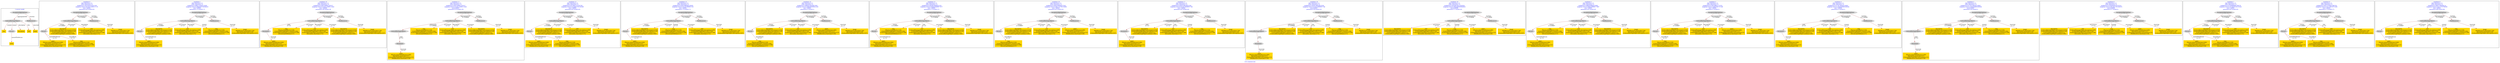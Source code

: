 digraph n0 {
fontcolor="blue"
remincross="true"
label="s16-s-hammer.xml"
subgraph cluster_0 {
label="1-correct model"
n2[style="filled",color="white",fillcolor="lightgray",label="CulturalHeritageObject1"];
n3[shape="plaintext",style="filled",fillcolor="gold",label="year"];
n4[style="filled",color="white",fillcolor="lightgray",label="Person1"];
n5[shape="plaintext",style="filled",fillcolor="gold",label="description"];
n6[shape="plaintext",style="filled",fillcolor="gold",label="title"];
n7[shape="plaintext",style="filled",fillcolor="gold",label="artist"];
n8[style="filled",color="white",fillcolor="lightgray",label="EuropeanaAggregation1"];
n9[style="filled",color="white",fillcolor="lightgray",label="WebResource1"];
n10[shape="plaintext",style="filled",fillcolor="gold",label="image"];
}
subgraph cluster_1 {
label="candidate 0\nlink coherence:1.0\nnode coherence:1.0\nconfidence:0.5021020797651538\nmapping score:0.5673673599217179\ncost:7.99995\n-precision:0.62-recall:0.62"
n12[style="filled",color="white",fillcolor="lightgray",label="CulturalHeritageObject1"];
n13[style="filled",color="white",fillcolor="lightgray",label="Person1"];
n14[style="filled",color="white",fillcolor="lightgray",label="EuropeanaAggregation1"];
n15[style="filled",color="white",fillcolor="lightgray",label="WebResource1"];
n16[shape="plaintext",style="filled",fillcolor="gold",label="artist\n[Person,nameOfThePerson,0.364]\n[Document,classLink,0.257]\n[CulturalHeritageObject,provenance,0.25]\n[WebResource,classLink,0.129]"];
n17[shape="plaintext",style="filled",fillcolor="gold",label="description\n[CulturalHeritageObject,provenance,0.676]\n[CulturalHeritageObject,description,0.159]\n[CulturalHeritageObject,extent,0.1]\n[CulturalHeritageObject,medium,0.065]"];
n18[shape="plaintext",style="filled",fillcolor="gold",label="image\n[WebResource,classLink,0.744]\n[Document,classLink,0.218]\n[CulturalHeritageObject,description,0.037]"];
n19[shape="plaintext",style="filled",fillcolor="gold",label="title\n[CulturalHeritageObject,description,0.409]\n[CulturalHeritageObject,title,0.234]\n[CulturalHeritageObject,provenance,0.186]\n[Document,classLink,0.171]"];
n20[shape="plaintext",style="filled",fillcolor="gold",label="year\n[Person,dateOfBirth,0.318]\n[CulturalHeritageObject,created,0.304]\n[CulturalHeritageObject,provenance,0.208]\n[Person,dateOfDeath,0.17]"];
}
subgraph cluster_2 {
label="candidate 1\nlink coherence:1.0\nnode coherence:1.0\nconfidence:0.4992170263513859\nmapping score:0.5664056754504619\ncost:7.99995\n-precision:0.75-recall:0.75"
n22[style="filled",color="white",fillcolor="lightgray",label="CulturalHeritageObject1"];
n23[style="filled",color="white",fillcolor="lightgray",label="Person1"];
n24[style="filled",color="white",fillcolor="lightgray",label="EuropeanaAggregation1"];
n25[style="filled",color="white",fillcolor="lightgray",label="WebResource1"];
n26[shape="plaintext",style="filled",fillcolor="gold",label="artist\n[Person,nameOfThePerson,0.364]\n[Document,classLink,0.257]\n[CulturalHeritageObject,provenance,0.25]\n[WebResource,classLink,0.129]"];
n27[shape="plaintext",style="filled",fillcolor="gold",label="description\n[CulturalHeritageObject,provenance,0.676]\n[CulturalHeritageObject,description,0.159]\n[CulturalHeritageObject,extent,0.1]\n[CulturalHeritageObject,medium,0.065]"];
n28[shape="plaintext",style="filled",fillcolor="gold",label="image\n[WebResource,classLink,0.744]\n[Document,classLink,0.218]\n[CulturalHeritageObject,description,0.037]"];
n29[shape="plaintext",style="filled",fillcolor="gold",label="title\n[CulturalHeritageObject,description,0.409]\n[CulturalHeritageObject,title,0.234]\n[CulturalHeritageObject,provenance,0.186]\n[Document,classLink,0.171]"];
n30[shape="plaintext",style="filled",fillcolor="gold",label="year\n[Person,dateOfBirth,0.318]\n[CulturalHeritageObject,created,0.304]\n[CulturalHeritageObject,provenance,0.208]\n[Person,dateOfDeath,0.17]"];
}
subgraph cluster_3 {
label="candidate 10\nlink coherence:1.0\nnode coherence:1.0\nconfidence:0.4587338097335527\nmapping score:0.5529112699111842\ncost:7.99998\n-precision:0.38-recall:0.38"
n32[style="filled",color="white",fillcolor="lightgray",label="CulturalHeritageObject1"];
n33[style="filled",color="white",fillcolor="lightgray",label="Document1"];
n34[style="filled",color="white",fillcolor="lightgray",label="EuropeanaAggregation1"];
n35[style="filled",color="white",fillcolor="lightgray",label="WebResource1"];
n36[shape="plaintext",style="filled",fillcolor="gold",label="year\n[Person,dateOfBirth,0.318]\n[CulturalHeritageObject,created,0.304]\n[CulturalHeritageObject,provenance,0.208]\n[Person,dateOfDeath,0.17]"];
n37[shape="plaintext",style="filled",fillcolor="gold",label="image\n[WebResource,classLink,0.744]\n[Document,classLink,0.218]\n[CulturalHeritageObject,description,0.037]"];
n38[shape="plaintext",style="filled",fillcolor="gold",label="title\n[CulturalHeritageObject,description,0.409]\n[CulturalHeritageObject,title,0.234]\n[CulturalHeritageObject,provenance,0.186]\n[Document,classLink,0.171]"];
n39[shape="plaintext",style="filled",fillcolor="gold",label="artist\n[Person,nameOfThePerson,0.364]\n[Document,classLink,0.257]\n[CulturalHeritageObject,provenance,0.25]\n[WebResource,classLink,0.129]"];
n40[shape="plaintext",style="filled",fillcolor="gold",label="description\n[CulturalHeritageObject,provenance,0.676]\n[CulturalHeritageObject,description,0.159]\n[CulturalHeritageObject,extent,0.1]\n[CulturalHeritageObject,medium,0.065]"];
}
subgraph cluster_4 {
label="candidate 11\nlink coherence:1.0\nnode coherence:1.0\nconfidence:0.4587338097335527\nmapping score:0.5529112699111842\ncost:8.99997\n-precision:0.33-recall:0.38"
n42[style="filled",color="white",fillcolor="lightgray",label="CulturalHeritageObject1"];
n43[style="filled",color="white",fillcolor="lightgray",label="CulturalHeritageObject2"];
n44[style="filled",color="white",fillcolor="lightgray",label="Document2"];
n45[style="filled",color="white",fillcolor="lightgray",label="EuropeanaAggregation1"];
n46[style="filled",color="white",fillcolor="lightgray",label="WebResource1"];
n47[shape="plaintext",style="filled",fillcolor="gold",label="year\n[Person,dateOfBirth,0.318]\n[CulturalHeritageObject,created,0.304]\n[CulturalHeritageObject,provenance,0.208]\n[Person,dateOfDeath,0.17]"];
n48[shape="plaintext",style="filled",fillcolor="gold",label="image\n[WebResource,classLink,0.744]\n[Document,classLink,0.218]\n[CulturalHeritageObject,description,0.037]"];
n49[shape="plaintext",style="filled",fillcolor="gold",label="title\n[CulturalHeritageObject,description,0.409]\n[CulturalHeritageObject,title,0.234]\n[CulturalHeritageObject,provenance,0.186]\n[Document,classLink,0.171]"];
n50[shape="plaintext",style="filled",fillcolor="gold",label="artist\n[Person,nameOfThePerson,0.364]\n[Document,classLink,0.257]\n[CulturalHeritageObject,provenance,0.25]\n[WebResource,classLink,0.129]"];
n51[shape="plaintext",style="filled",fillcolor="gold",label="description\n[CulturalHeritageObject,provenance,0.676]\n[CulturalHeritageObject,description,0.159]\n[CulturalHeritageObject,extent,0.1]\n[CulturalHeritageObject,medium,0.065]"];
}
subgraph cluster_5 {
label="candidate 12\nlink coherence:1.0\nnode coherence:1.0\nconfidence:0.4574087373550709\nmapping score:0.5524695791183569\ncost:7.99995\n-precision:0.62-recall:0.62"
n53[style="filled",color="white",fillcolor="lightgray",label="CulturalHeritageObject1"];
n54[style="filled",color="white",fillcolor="lightgray",label="Person1"];
n55[style="filled",color="white",fillcolor="lightgray",label="EuropeanaAggregation1"];
n56[style="filled",color="white",fillcolor="lightgray",label="WebResource1"];
n57[shape="plaintext",style="filled",fillcolor="gold",label="artist\n[Person,nameOfThePerson,0.364]\n[Document,classLink,0.257]\n[CulturalHeritageObject,provenance,0.25]\n[WebResource,classLink,0.129]"];
n58[shape="plaintext",style="filled",fillcolor="gold",label="description\n[CulturalHeritageObject,provenance,0.676]\n[CulturalHeritageObject,description,0.159]\n[CulturalHeritageObject,extent,0.1]\n[CulturalHeritageObject,medium,0.065]"];
n59[shape="plaintext",style="filled",fillcolor="gold",label="image\n[WebResource,classLink,0.744]\n[Document,classLink,0.218]\n[CulturalHeritageObject,description,0.037]"];
n60[shape="plaintext",style="filled",fillcolor="gold",label="year\n[Person,dateOfBirth,0.318]\n[CulturalHeritageObject,created,0.304]\n[CulturalHeritageObject,provenance,0.208]\n[Person,dateOfDeath,0.17]"];
n61[shape="plaintext",style="filled",fillcolor="gold",label="title\n[CulturalHeritageObject,description,0.409]\n[CulturalHeritageObject,title,0.234]\n[CulturalHeritageObject,provenance,0.186]\n[Document,classLink,0.171]"];
}
subgraph cluster_6 {
label="candidate 13\nlink coherence:1.0\nnode coherence:1.0\nconfidence:0.45452368394130305\nmapping score:0.551507894647101\ncost:7.99995\n-precision:0.75-recall:0.75"
n63[style="filled",color="white",fillcolor="lightgray",label="CulturalHeritageObject1"];
n64[style="filled",color="white",fillcolor="lightgray",label="Person1"];
n65[style="filled",color="white",fillcolor="lightgray",label="EuropeanaAggregation1"];
n66[style="filled",color="white",fillcolor="lightgray",label="WebResource1"];
n67[shape="plaintext",style="filled",fillcolor="gold",label="artist\n[Person,nameOfThePerson,0.364]\n[Document,classLink,0.257]\n[CulturalHeritageObject,provenance,0.25]\n[WebResource,classLink,0.129]"];
n68[shape="plaintext",style="filled",fillcolor="gold",label="description\n[CulturalHeritageObject,provenance,0.676]\n[CulturalHeritageObject,description,0.159]\n[CulturalHeritageObject,extent,0.1]\n[CulturalHeritageObject,medium,0.065]"];
n69[shape="plaintext",style="filled",fillcolor="gold",label="image\n[WebResource,classLink,0.744]\n[Document,classLink,0.218]\n[CulturalHeritageObject,description,0.037]"];
n70[shape="plaintext",style="filled",fillcolor="gold",label="year\n[Person,dateOfBirth,0.318]\n[CulturalHeritageObject,created,0.304]\n[CulturalHeritageObject,provenance,0.208]\n[Person,dateOfDeath,0.17]"];
n71[shape="plaintext",style="filled",fillcolor="gold",label="title\n[CulturalHeritageObject,description,0.409]\n[CulturalHeritageObject,title,0.234]\n[CulturalHeritageObject,provenance,0.186]\n[Document,classLink,0.171]"];
}
subgraph cluster_7 {
label="candidate 14\nlink coherence:1.0\nnode coherence:1.0\nconfidence:0.44981874918937903\nmapping score:0.5499395830631263\ncost:7.99995\n-precision:0.5-recall:0.5"
n73[style="filled",color="white",fillcolor="lightgray",label="CulturalHeritageObject1"];
n74[style="filled",color="white",fillcolor="lightgray",label="Person1"];
n75[style="filled",color="white",fillcolor="lightgray",label="EuropeanaAggregation1"];
n76[style="filled",color="white",fillcolor="lightgray",label="WebResource1"];
n77[shape="plaintext",style="filled",fillcolor="gold",label="description\n[CulturalHeritageObject,provenance,0.676]\n[CulturalHeritageObject,description,0.159]\n[CulturalHeritageObject,extent,0.1]\n[CulturalHeritageObject,medium,0.065]"];
n78[shape="plaintext",style="filled",fillcolor="gold",label="image\n[WebResource,classLink,0.744]\n[Document,classLink,0.218]\n[CulturalHeritageObject,description,0.037]"];
n79[shape="plaintext",style="filled",fillcolor="gold",label="title\n[CulturalHeritageObject,description,0.409]\n[CulturalHeritageObject,title,0.234]\n[CulturalHeritageObject,provenance,0.186]\n[Document,classLink,0.171]"];
n80[shape="plaintext",style="filled",fillcolor="gold",label="year\n[Person,dateOfBirth,0.318]\n[CulturalHeritageObject,created,0.304]\n[CulturalHeritageObject,provenance,0.208]\n[Person,dateOfDeath,0.17]"];
n81[shape="plaintext",style="filled",fillcolor="gold",label="artist\n[Person,nameOfThePerson,0.364]\n[Document,classLink,0.257]\n[CulturalHeritageObject,provenance,0.25]\n[WebResource,classLink,0.129]"];
}
subgraph cluster_8 {
label="candidate 15\nlink coherence:1.0\nnode coherence:1.0\nconfidence:0.4450879469031233\nmapping score:0.5483626489677077\ncost:7.99995\n-precision:0.75-recall:0.75"
n83[style="filled",color="white",fillcolor="lightgray",label="CulturalHeritageObject1"];
n84[style="filled",color="white",fillcolor="lightgray",label="Person1"];
n85[style="filled",color="white",fillcolor="lightgray",label="EuropeanaAggregation1"];
n86[style="filled",color="white",fillcolor="lightgray",label="WebResource1"];
n87[shape="plaintext",style="filled",fillcolor="gold",label="artist\n[Person,nameOfThePerson,0.364]\n[Document,classLink,0.257]\n[CulturalHeritageObject,provenance,0.25]\n[WebResource,classLink,0.129]"];
n88[shape="plaintext",style="filled",fillcolor="gold",label="year\n[Person,dateOfBirth,0.318]\n[CulturalHeritageObject,created,0.304]\n[CulturalHeritageObject,provenance,0.208]\n[Person,dateOfDeath,0.17]"];
n89[shape="plaintext",style="filled",fillcolor="gold",label="image\n[WebResource,classLink,0.744]\n[Document,classLink,0.218]\n[CulturalHeritageObject,description,0.037]"];
n90[shape="plaintext",style="filled",fillcolor="gold",label="title\n[CulturalHeritageObject,description,0.409]\n[CulturalHeritageObject,title,0.234]\n[CulturalHeritageObject,provenance,0.186]\n[Document,classLink,0.171]"];
n91[shape="plaintext",style="filled",fillcolor="gold",label="description\n[CulturalHeritageObject,provenance,0.676]\n[CulturalHeritageObject,description,0.159]\n[CulturalHeritageObject,extent,0.1]\n[CulturalHeritageObject,medium,0.065]"];
}
subgraph cluster_9 {
label="candidate 16\nlink coherence:1.0\nnode coherence:1.0\nconfidence:0.4445258385672243\nmapping score:0.5481752795224081\ncost:7.99995\n-precision:0.62-recall:0.62"
n93[style="filled",color="white",fillcolor="lightgray",label="CulturalHeritageObject1"];
n94[style="filled",color="white",fillcolor="lightgray",label="Person1"];
n95[style="filled",color="white",fillcolor="lightgray",label="EuropeanaAggregation1"];
n96[style="filled",color="white",fillcolor="lightgray",label="WebResource1"];
n97[shape="plaintext",style="filled",fillcolor="gold",label="description\n[CulturalHeritageObject,provenance,0.676]\n[CulturalHeritageObject,description,0.159]\n[CulturalHeritageObject,extent,0.1]\n[CulturalHeritageObject,medium,0.065]"];
n98[shape="plaintext",style="filled",fillcolor="gold",label="image\n[WebResource,classLink,0.744]\n[Document,classLink,0.218]\n[CulturalHeritageObject,description,0.037]"];
n99[shape="plaintext",style="filled",fillcolor="gold",label="year\n[Person,dateOfBirth,0.318]\n[CulturalHeritageObject,created,0.304]\n[CulturalHeritageObject,provenance,0.208]\n[Person,dateOfDeath,0.17]"];
n100[shape="plaintext",style="filled",fillcolor="gold",label="title\n[CulturalHeritageObject,description,0.409]\n[CulturalHeritageObject,title,0.234]\n[CulturalHeritageObject,provenance,0.186]\n[Document,classLink,0.171]"];
n101[shape="plaintext",style="filled",fillcolor="gold",label="artist\n[Person,nameOfThePerson,0.364]\n[Document,classLink,0.257]\n[CulturalHeritageObject,provenance,0.25]\n[WebResource,classLink,0.129]"];
}
subgraph cluster_10 {
label="candidate 17\nlink coherence:1.0\nnode coherence:1.0\nconfidence:0.4429728020813236\nmapping score:0.5476576006937746\ncost:7.99998\n-precision:0.62-recall:0.62"
n103[style="filled",color="white",fillcolor="lightgray",label="CulturalHeritageObject1"];
n104[style="filled",color="white",fillcolor="lightgray",label="Document1"];
n105[style="filled",color="white",fillcolor="lightgray",label="EuropeanaAggregation1"];
n106[style="filled",color="white",fillcolor="lightgray",label="WebResource1"];
n107[shape="plaintext",style="filled",fillcolor="gold",label="description\n[CulturalHeritageObject,provenance,0.676]\n[CulturalHeritageObject,description,0.159]\n[CulturalHeritageObject,extent,0.1]\n[CulturalHeritageObject,medium,0.065]"];
n108[shape="plaintext",style="filled",fillcolor="gold",label="image\n[WebResource,classLink,0.744]\n[Document,classLink,0.218]\n[CulturalHeritageObject,description,0.037]"];
n109[shape="plaintext",style="filled",fillcolor="gold",label="title\n[CulturalHeritageObject,description,0.409]\n[CulturalHeritageObject,title,0.234]\n[CulturalHeritageObject,provenance,0.186]\n[Document,classLink,0.171]"];
n110[shape="plaintext",style="filled",fillcolor="gold",label="artist\n[Person,nameOfThePerson,0.364]\n[Document,classLink,0.257]\n[CulturalHeritageObject,provenance,0.25]\n[WebResource,classLink,0.129]"];
n111[shape="plaintext",style="filled",fillcolor="gold",label="year\n[Person,dateOfBirth,0.318]\n[CulturalHeritageObject,created,0.304]\n[CulturalHeritageObject,provenance,0.208]\n[Person,dateOfDeath,0.17]"];
}
subgraph cluster_11 {
label="candidate 18\nlink coherence:1.0\nnode coherence:1.0\nconfidence:0.4429728020813236\nmapping score:0.5476576006937746\ncost:8.99997\n-precision:0.56-recall:0.62"
n113[style="filled",color="white",fillcolor="lightgray",label="CulturalHeritageObject1"];
n114[style="filled",color="white",fillcolor="lightgray",label="CulturalHeritageObject2"];
n115[style="filled",color="white",fillcolor="lightgray",label="Document2"];
n116[style="filled",color="white",fillcolor="lightgray",label="EuropeanaAggregation1"];
n117[style="filled",color="white",fillcolor="lightgray",label="WebResource1"];
n118[shape="plaintext",style="filled",fillcolor="gold",label="description\n[CulturalHeritageObject,provenance,0.676]\n[CulturalHeritageObject,description,0.159]\n[CulturalHeritageObject,extent,0.1]\n[CulturalHeritageObject,medium,0.065]"];
n119[shape="plaintext",style="filled",fillcolor="gold",label="image\n[WebResource,classLink,0.744]\n[Document,classLink,0.218]\n[CulturalHeritageObject,description,0.037]"];
n120[shape="plaintext",style="filled",fillcolor="gold",label="title\n[CulturalHeritageObject,description,0.409]\n[CulturalHeritageObject,title,0.234]\n[CulturalHeritageObject,provenance,0.186]\n[Document,classLink,0.171]"];
n121[shape="plaintext",style="filled",fillcolor="gold",label="artist\n[Person,nameOfThePerson,0.364]\n[Document,classLink,0.257]\n[CulturalHeritageObject,provenance,0.25]\n[WebResource,classLink,0.129]"];
n122[shape="plaintext",style="filled",fillcolor="gold",label="year\n[Person,dateOfBirth,0.318]\n[CulturalHeritageObject,created,0.304]\n[CulturalHeritageObject,provenance,0.208]\n[Person,dateOfDeath,0.17]"];
}
subgraph cluster_12 {
label="candidate 19\nlink coherence:1.0\nnode coherence:1.0\nconfidence:0.44164078515345634\nmapping score:0.5805469283844854\ncost:6.99998\n-precision:0.71-recall:0.62"
n124[style="filled",color="white",fillcolor="lightgray",label="EuropeanaAggregation1"];
n125[style="filled",color="white",fillcolor="lightgray",label="CulturalHeritageObject1"];
n126[style="filled",color="white",fillcolor="lightgray",label="WebResource1"];
n127[shape="plaintext",style="filled",fillcolor="gold",label="description\n[CulturalHeritageObject,provenance,0.676]\n[CulturalHeritageObject,description,0.159]\n[CulturalHeritageObject,extent,0.1]\n[CulturalHeritageObject,medium,0.065]"];
n128[shape="plaintext",style="filled",fillcolor="gold",label="image\n[WebResource,classLink,0.744]\n[Document,classLink,0.218]\n[CulturalHeritageObject,description,0.037]"];
n129[shape="plaintext",style="filled",fillcolor="gold",label="title\n[CulturalHeritageObject,description,0.409]\n[CulturalHeritageObject,title,0.234]\n[CulturalHeritageObject,provenance,0.186]\n[Document,classLink,0.171]"];
n130[shape="plaintext",style="filled",fillcolor="gold",label="year\n[Person,dateOfBirth,0.318]\n[CulturalHeritageObject,created,0.304]\n[CulturalHeritageObject,provenance,0.208]\n[Person,dateOfDeath,0.17]"];
n131[shape="plaintext",style="filled",fillcolor="gold",label="artist\n[Person,nameOfThePerson,0.364]\n[Document,classLink,0.257]\n[CulturalHeritageObject,provenance,0.25]\n[WebResource,classLink,0.129]"];
}
subgraph cluster_13 {
label="candidate 2\nlink coherence:1.0\nnode coherence:1.0\nconfidence:0.4800329904533691\nmapping score:0.5600109968177897\ncost:7.99995\n-precision:0.62-recall:0.62"
n133[style="filled",color="white",fillcolor="lightgray",label="CulturalHeritageObject1"];
n134[style="filled",color="white",fillcolor="lightgray",label="Person1"];
n135[style="filled",color="white",fillcolor="lightgray",label="EuropeanaAggregation1"];
n136[style="filled",color="white",fillcolor="lightgray",label="WebResource1"];
n137[shape="plaintext",style="filled",fillcolor="gold",label="artist\n[Person,nameOfThePerson,0.364]\n[Document,classLink,0.257]\n[CulturalHeritageObject,provenance,0.25]\n[WebResource,classLink,0.129]"];
n138[shape="plaintext",style="filled",fillcolor="gold",label="year\n[Person,dateOfBirth,0.318]\n[CulturalHeritageObject,created,0.304]\n[CulturalHeritageObject,provenance,0.208]\n[Person,dateOfDeath,0.17]"];
n139[shape="plaintext",style="filled",fillcolor="gold",label="image\n[WebResource,classLink,0.744]\n[Document,classLink,0.218]\n[CulturalHeritageObject,description,0.037]"];
n140[shape="plaintext",style="filled",fillcolor="gold",label="title\n[CulturalHeritageObject,description,0.409]\n[CulturalHeritageObject,title,0.234]\n[CulturalHeritageObject,provenance,0.186]\n[Document,classLink,0.171]"];
n141[shape="plaintext",style="filled",fillcolor="gold",label="description\n[CulturalHeritageObject,provenance,0.676]\n[CulturalHeritageObject,description,0.159]\n[CulturalHeritageObject,extent,0.1]\n[CulturalHeritageObject,medium,0.065]"];
}
subgraph cluster_14 {
label="candidate 3\nlink coherence:1.0\nnode coherence:1.0\nconfidence:0.4794708821174701\nmapping score:0.55982362737249\ncost:7.99995\n-precision:0.5-recall:0.5"
n143[style="filled",color="white",fillcolor="lightgray",label="CulturalHeritageObject1"];
n144[style="filled",color="white",fillcolor="lightgray",label="Person1"];
n145[style="filled",color="white",fillcolor="lightgray",label="EuropeanaAggregation1"];
n146[style="filled",color="white",fillcolor="lightgray",label="WebResource1"];
n147[shape="plaintext",style="filled",fillcolor="gold",label="description\n[CulturalHeritageObject,provenance,0.676]\n[CulturalHeritageObject,description,0.159]\n[CulturalHeritageObject,extent,0.1]\n[CulturalHeritageObject,medium,0.065]"];
n148[shape="plaintext",style="filled",fillcolor="gold",label="image\n[WebResource,classLink,0.744]\n[Document,classLink,0.218]\n[CulturalHeritageObject,description,0.037]"];
n149[shape="plaintext",style="filled",fillcolor="gold",label="title\n[CulturalHeritageObject,description,0.409]\n[CulturalHeritageObject,title,0.234]\n[CulturalHeritageObject,provenance,0.186]\n[Document,classLink,0.171]"];
n150[shape="plaintext",style="filled",fillcolor="gold",label="year\n[Person,dateOfBirth,0.318]\n[CulturalHeritageObject,created,0.304]\n[CulturalHeritageObject,provenance,0.208]\n[Person,dateOfDeath,0.17]"];
n151[shape="plaintext",style="filled",fillcolor="gold",label="artist\n[Person,nameOfThePerson,0.364]\n[Document,classLink,0.257]\n[CulturalHeritageObject,provenance,0.25]\n[WebResource,classLink,0.129]"];
}
subgraph cluster_15 {
label="candidate 4\nlink coherence:1.0\nnode coherence:1.0\nconfidence:0.47791784563156947\nmapping score:0.5593059485438564\ncost:7.99998\n-precision:0.5-recall:0.5"
n153[style="filled",color="white",fillcolor="lightgray",label="CulturalHeritageObject1"];
n154[style="filled",color="white",fillcolor="lightgray",label="Document1"];
n155[style="filled",color="white",fillcolor="lightgray",label="EuropeanaAggregation1"];
n156[style="filled",color="white",fillcolor="lightgray",label="WebResource1"];
n157[shape="plaintext",style="filled",fillcolor="gold",label="description\n[CulturalHeritageObject,provenance,0.676]\n[CulturalHeritageObject,description,0.159]\n[CulturalHeritageObject,extent,0.1]\n[CulturalHeritageObject,medium,0.065]"];
n158[shape="plaintext",style="filled",fillcolor="gold",label="image\n[WebResource,classLink,0.744]\n[Document,classLink,0.218]\n[CulturalHeritageObject,description,0.037]"];
n159[shape="plaintext",style="filled",fillcolor="gold",label="title\n[CulturalHeritageObject,description,0.409]\n[CulturalHeritageObject,title,0.234]\n[CulturalHeritageObject,provenance,0.186]\n[Document,classLink,0.171]"];
n160[shape="plaintext",style="filled",fillcolor="gold",label="artist\n[Person,nameOfThePerson,0.364]\n[Document,classLink,0.257]\n[CulturalHeritageObject,provenance,0.25]\n[WebResource,classLink,0.129]"];
n161[shape="plaintext",style="filled",fillcolor="gold",label="year\n[Person,dateOfBirth,0.318]\n[CulturalHeritageObject,created,0.304]\n[CulturalHeritageObject,provenance,0.208]\n[Person,dateOfDeath,0.17]"];
}
subgraph cluster_16 {
label="candidate 5\nlink coherence:1.0\nnode coherence:1.0\nconfidence:0.47791784563156947\nmapping score:0.5593059485438564\ncost:8.99997\n-precision:0.44-recall:0.5"
n163[style="filled",color="white",fillcolor="lightgray",label="CulturalHeritageObject1"];
n164[style="filled",color="white",fillcolor="lightgray",label="CulturalHeritageObject2"];
n165[style="filled",color="white",fillcolor="lightgray",label="Document2"];
n166[style="filled",color="white",fillcolor="lightgray",label="EuropeanaAggregation1"];
n167[style="filled",color="white",fillcolor="lightgray",label="WebResource1"];
n168[shape="plaintext",style="filled",fillcolor="gold",label="description\n[CulturalHeritageObject,provenance,0.676]\n[CulturalHeritageObject,description,0.159]\n[CulturalHeritageObject,extent,0.1]\n[CulturalHeritageObject,medium,0.065]"];
n169[shape="plaintext",style="filled",fillcolor="gold",label="image\n[WebResource,classLink,0.744]\n[Document,classLink,0.218]\n[CulturalHeritageObject,description,0.037]"];
n170[shape="plaintext",style="filled",fillcolor="gold",label="title\n[CulturalHeritageObject,description,0.409]\n[CulturalHeritageObject,title,0.234]\n[CulturalHeritageObject,provenance,0.186]\n[Document,classLink,0.171]"];
n171[shape="plaintext",style="filled",fillcolor="gold",label="artist\n[Person,nameOfThePerson,0.364]\n[Document,classLink,0.257]\n[CulturalHeritageObject,provenance,0.25]\n[WebResource,classLink,0.129]"];
n172[shape="plaintext",style="filled",fillcolor="gold",label="year\n[Person,dateOfBirth,0.318]\n[CulturalHeritageObject,created,0.304]\n[CulturalHeritageObject,provenance,0.208]\n[Person,dateOfDeath,0.17]"];
}
subgraph cluster_17 {
label="candidate 6\nlink coherence:1.0\nnode coherence:1.0\nconfidence:0.47658582870370214\nmapping score:0.5921952762345674\ncost:6.99998\n-precision:0.57-recall:0.5"
n174[style="filled",color="white",fillcolor="lightgray",label="EuropeanaAggregation1"];
n175[style="filled",color="white",fillcolor="lightgray",label="CulturalHeritageObject1"];
n176[style="filled",color="white",fillcolor="lightgray",label="WebResource1"];
n177[shape="plaintext",style="filled",fillcolor="gold",label="description\n[CulturalHeritageObject,provenance,0.676]\n[CulturalHeritageObject,description,0.159]\n[CulturalHeritageObject,extent,0.1]\n[CulturalHeritageObject,medium,0.065]"];
n178[shape="plaintext",style="filled",fillcolor="gold",label="image\n[WebResource,classLink,0.744]\n[Document,classLink,0.218]\n[CulturalHeritageObject,description,0.037]"];
n179[shape="plaintext",style="filled",fillcolor="gold",label="title\n[CulturalHeritageObject,description,0.409]\n[CulturalHeritageObject,title,0.234]\n[CulturalHeritageObject,provenance,0.186]\n[Document,classLink,0.171]"];
n180[shape="plaintext",style="filled",fillcolor="gold",label="year\n[Person,dateOfBirth,0.318]\n[CulturalHeritageObject,created,0.304]\n[CulturalHeritageObject,provenance,0.208]\n[Person,dateOfDeath,0.17]"];
n181[shape="plaintext",style="filled",fillcolor="gold",label="artist\n[Person,nameOfThePerson,0.364]\n[Document,classLink,0.257]\n[CulturalHeritageObject,provenance,0.25]\n[WebResource,classLink,0.129]"];
}
subgraph cluster_18 {
label="candidate 7\nlink coherence:1.0\nnode coherence:1.0\nconfidence:0.47244994683706276\nmapping score:0.5574833156123542\ncost:7.99995\n-precision:0.62-recall:0.62"
n183[style="filled",color="white",fillcolor="lightgray",label="CulturalHeritageObject1"];
n184[style="filled",color="white",fillcolor="lightgray",label="Person1"];
n185[style="filled",color="white",fillcolor="lightgray",label="EuropeanaAggregation1"];
n186[style="filled",color="white",fillcolor="lightgray",label="WebResource1"];
n187[shape="plaintext",style="filled",fillcolor="gold",label="artist\n[Person,nameOfThePerson,0.364]\n[Document,classLink,0.257]\n[CulturalHeritageObject,provenance,0.25]\n[WebResource,classLink,0.129]"];
n188[shape="plaintext",style="filled",fillcolor="gold",label="description\n[CulturalHeritageObject,provenance,0.676]\n[CulturalHeritageObject,description,0.159]\n[CulturalHeritageObject,extent,0.1]\n[CulturalHeritageObject,medium,0.065]"];
n189[shape="plaintext",style="filled",fillcolor="gold",label="image\n[WebResource,classLink,0.744]\n[Document,classLink,0.218]\n[CulturalHeritageObject,description,0.037]"];
n190[shape="plaintext",style="filled",fillcolor="gold",label="title\n[CulturalHeritageObject,description,0.409]\n[CulturalHeritageObject,title,0.234]\n[CulturalHeritageObject,provenance,0.186]\n[Document,classLink,0.171]"];
n191[shape="plaintext",style="filled",fillcolor="gold",label="year\n[Person,dateOfBirth,0.318]\n[CulturalHeritageObject,created,0.304]\n[CulturalHeritageObject,provenance,0.208]\n[Person,dateOfDeath,0.17]"];
}
subgraph cluster_19 {
label="candidate 8\nlink coherence:1.0\nnode coherence:1.0\nconfidence:0.46715703621490795\nmapping score:0.555719012071636\ncost:7.99995\n-precision:0.75-recall:0.75"
n193[style="filled",color="white",fillcolor="lightgray",label="CulturalHeritageObject1"];
n194[style="filled",color="white",fillcolor="lightgray",label="Person1"];
n195[style="filled",color="white",fillcolor="lightgray",label="EuropeanaAggregation1"];
n196[style="filled",color="white",fillcolor="lightgray",label="WebResource1"];
n197[shape="plaintext",style="filled",fillcolor="gold",label="artist\n[Person,nameOfThePerson,0.364]\n[Document,classLink,0.257]\n[CulturalHeritageObject,provenance,0.25]\n[WebResource,classLink,0.129]"];
n198[shape="plaintext",style="filled",fillcolor="gold",label="description\n[CulturalHeritageObject,provenance,0.676]\n[CulturalHeritageObject,description,0.159]\n[CulturalHeritageObject,extent,0.1]\n[CulturalHeritageObject,medium,0.065]"];
n199[shape="plaintext",style="filled",fillcolor="gold",label="image\n[WebResource,classLink,0.744]\n[Document,classLink,0.218]\n[CulturalHeritageObject,description,0.037]"];
n200[shape="plaintext",style="filled",fillcolor="gold",label="year\n[Person,dateOfBirth,0.318]\n[CulturalHeritageObject,created,0.304]\n[CulturalHeritageObject,provenance,0.208]\n[Person,dateOfDeath,0.17]"];
n201[shape="plaintext",style="filled",fillcolor="gold",label="title\n[CulturalHeritageObject,description,0.409]\n[CulturalHeritageObject,title,0.234]\n[CulturalHeritageObject,provenance,0.186]\n[Document,classLink,0.171]"];
}
subgraph cluster_20 {
label="candidate 9\nlink coherence:1.0\nnode coherence:1.0\nconfidence:0.46427198280114\nmapping score:0.55475732760038\ncost:7.99995\n-precision:0.88-recall:0.88"
n203[style="filled",color="white",fillcolor="lightgray",label="CulturalHeritageObject1"];
n204[style="filled",color="white",fillcolor="lightgray",label="Person1"];
n205[style="filled",color="white",fillcolor="lightgray",label="EuropeanaAggregation1"];
n206[style="filled",color="white",fillcolor="lightgray",label="WebResource1"];
n207[shape="plaintext",style="filled",fillcolor="gold",label="artist\n[Person,nameOfThePerson,0.364]\n[Document,classLink,0.257]\n[CulturalHeritageObject,provenance,0.25]\n[WebResource,classLink,0.129]"];
n208[shape="plaintext",style="filled",fillcolor="gold",label="description\n[CulturalHeritageObject,provenance,0.676]\n[CulturalHeritageObject,description,0.159]\n[CulturalHeritageObject,extent,0.1]\n[CulturalHeritageObject,medium,0.065]"];
n209[shape="plaintext",style="filled",fillcolor="gold",label="image\n[WebResource,classLink,0.744]\n[Document,classLink,0.218]\n[CulturalHeritageObject,description,0.037]"];
n210[shape="plaintext",style="filled",fillcolor="gold",label="title\n[CulturalHeritageObject,description,0.409]\n[CulturalHeritageObject,title,0.234]\n[CulturalHeritageObject,provenance,0.186]\n[Document,classLink,0.171]"];
n211[shape="plaintext",style="filled",fillcolor="gold",label="year\n[Person,dateOfBirth,0.318]\n[CulturalHeritageObject,created,0.304]\n[CulturalHeritageObject,provenance,0.208]\n[Person,dateOfDeath,0.17]"];
}
n2 -> n3[color="brown",fontcolor="black",label="created"]
n2 -> n4[color="brown",fontcolor="black",label="creator"]
n2 -> n5[color="brown",fontcolor="black",label="description"]
n2 -> n6[color="brown",fontcolor="black",label="title"]
n4 -> n7[color="brown",fontcolor="black",label="nameOfThePerson"]
n8 -> n2[color="brown",fontcolor="black",label="aggregatedCHO"]
n8 -> n9[color="brown",fontcolor="black",label="hasView"]
n9 -> n10[color="brown",fontcolor="black",label="classLink"]
n12 -> n13[color="brown",fontcolor="black",label="creator\nw=0.99997"]
n14 -> n12[color="brown",fontcolor="black",label="aggregatedCHO\nw=0.99999"]
n14 -> n15[color="brown",fontcolor="black",label="hasView\nw=0.99999"]
n13 -> n16[color="brown",fontcolor="black",label="nameOfThePerson\nw=1.0"]
n12 -> n17[color="brown",fontcolor="black",label="provenance\nw=1.0"]
n15 -> n18[color="brown",fontcolor="black",label="classLink\nw=1.0"]
n12 -> n19[color="brown",fontcolor="black",label="description\nw=1.0"]
n13 -> n20[color="brown",fontcolor="black",label="dateOfBirth\nw=1.0"]
n22 -> n23[color="brown",fontcolor="black",label="creator\nw=0.99997"]
n24 -> n22[color="brown",fontcolor="black",label="aggregatedCHO\nw=0.99999"]
n24 -> n25[color="brown",fontcolor="black",label="hasView\nw=0.99999"]
n23 -> n26[color="brown",fontcolor="black",label="nameOfThePerson\nw=1.0"]
n22 -> n27[color="brown",fontcolor="black",label="provenance\nw=1.0"]
n25 -> n28[color="brown",fontcolor="black",label="classLink\nw=1.0"]
n22 -> n29[color="brown",fontcolor="black",label="description\nw=1.0"]
n22 -> n30[color="brown",fontcolor="black",label="created\nw=1.0"]
n32 -> n33[color="brown",fontcolor="black",label="page\nw=1.0"]
n34 -> n32[color="brown",fontcolor="black",label="aggregatedCHO\nw=0.99999"]
n34 -> n35[color="brown",fontcolor="black",label="hasView\nw=0.99999"]
n32 -> n36[color="brown",fontcolor="black",label="provenance\nw=1.0"]
n35 -> n37[color="brown",fontcolor="black",label="classLink\nw=1.0"]
n32 -> n38[color="brown",fontcolor="black",label="description\nw=1.0"]
n33 -> n39[color="brown",fontcolor="black",label="classLink\nw=1.0"]
n32 -> n40[color="brown",fontcolor="black",label="provenance\nw=1.0"]
n42 -> n43[color="brown",fontcolor="black",label="isRelatedTo\nw=0.99999"]
n43 -> n44[color="brown",fontcolor="black",label="page\nw=1.0"]
n45 -> n42[color="brown",fontcolor="black",label="aggregatedCHO\nw=0.99999"]
n45 -> n46[color="brown",fontcolor="black",label="hasView\nw=0.99999"]
n42 -> n47[color="brown",fontcolor="black",label="provenance\nw=1.0"]
n46 -> n48[color="brown",fontcolor="black",label="classLink\nw=1.0"]
n42 -> n49[color="brown",fontcolor="black",label="description\nw=1.0"]
n44 -> n50[color="brown",fontcolor="black",label="classLink\nw=1.0"]
n42 -> n51[color="brown",fontcolor="black",label="provenance\nw=1.0"]
n53 -> n54[color="brown",fontcolor="black",label="creator\nw=0.99997"]
n55 -> n53[color="brown",fontcolor="black",label="aggregatedCHO\nw=0.99999"]
n55 -> n56[color="brown",fontcolor="black",label="hasView\nw=0.99999"]
n54 -> n57[color="brown",fontcolor="black",label="nameOfThePerson\nw=1.0"]
n53 -> n58[color="brown",fontcolor="black",label="provenance\nw=1.0"]
n56 -> n59[color="brown",fontcolor="black",label="classLink\nw=1.0"]
n54 -> n60[color="brown",fontcolor="black",label="dateOfBirth\nw=1.0"]
n53 -> n61[color="brown",fontcolor="black",label="provenance\nw=1.0"]
n63 -> n64[color="brown",fontcolor="black",label="creator\nw=0.99997"]
n65 -> n63[color="brown",fontcolor="black",label="aggregatedCHO\nw=0.99999"]
n65 -> n66[color="brown",fontcolor="black",label="hasView\nw=0.99999"]
n64 -> n67[color="brown",fontcolor="black",label="nameOfThePerson\nw=1.0"]
n63 -> n68[color="brown",fontcolor="black",label="provenance\nw=1.0"]
n66 -> n69[color="brown",fontcolor="black",label="classLink\nw=1.0"]
n63 -> n70[color="brown",fontcolor="black",label="created\nw=1.0"]
n63 -> n71[color="brown",fontcolor="black",label="provenance\nw=1.0"]
n73 -> n74[color="brown",fontcolor="black",label="creator\nw=0.99997"]
n75 -> n73[color="brown",fontcolor="black",label="aggregatedCHO\nw=0.99999"]
n75 -> n76[color="brown",fontcolor="black",label="hasView\nw=0.99999"]
n73 -> n77[color="brown",fontcolor="black",label="provenance\nw=1.0"]
n76 -> n78[color="brown",fontcolor="black",label="classLink\nw=1.0"]
n73 -> n79[color="brown",fontcolor="black",label="description\nw=1.0"]
n74 -> n80[color="brown",fontcolor="black",label="dateOfDeath\nw=1.0"]
n73 -> n81[color="brown",fontcolor="black",label="provenance\nw=1.0"]
n83 -> n84[color="brown",fontcolor="black",label="creator\nw=0.99997"]
n85 -> n83[color="brown",fontcolor="black",label="aggregatedCHO\nw=0.99999"]
n85 -> n86[color="brown",fontcolor="black",label="hasView\nw=0.99999"]
n84 -> n87[color="brown",fontcolor="black",label="nameOfThePerson\nw=1.0"]
n83 -> n88[color="brown",fontcolor="black",label="provenance\nw=1.0"]
n86 -> n89[color="brown",fontcolor="black",label="classLink\nw=1.0"]
n83 -> n90[color="brown",fontcolor="black",label="title\nw=1.0"]
n83 -> n91[color="brown",fontcolor="black",label="provenance\nw=1.0"]
n93 -> n94[color="brown",fontcolor="black",label="creator\nw=0.99997"]
n95 -> n93[color="brown",fontcolor="black",label="aggregatedCHO\nw=0.99999"]
n95 -> n96[color="brown",fontcolor="black",label="hasView\nw=0.99999"]
n93 -> n97[color="brown",fontcolor="black",label="provenance\nw=1.0"]
n96 -> n98[color="brown",fontcolor="black",label="classLink\nw=1.0"]
n94 -> n99[color="brown",fontcolor="black",label="dateOfBirth\nw=1.0"]
n93 -> n100[color="brown",fontcolor="black",label="title\nw=1.0"]
n93 -> n101[color="brown",fontcolor="black",label="provenance\nw=1.0"]
n103 -> n104[color="brown",fontcolor="black",label="page\nw=1.0"]
n105 -> n103[color="brown",fontcolor="black",label="aggregatedCHO\nw=0.99999"]
n105 -> n106[color="brown",fontcolor="black",label="hasView\nw=0.99999"]
n103 -> n107[color="brown",fontcolor="black",label="provenance\nw=1.0"]
n106 -> n108[color="brown",fontcolor="black",label="classLink\nw=1.0"]
n103 -> n109[color="brown",fontcolor="black",label="title\nw=1.0"]
n104 -> n110[color="brown",fontcolor="black",label="classLink\nw=1.0"]
n103 -> n111[color="brown",fontcolor="black",label="created\nw=1.0"]
n113 -> n114[color="brown",fontcolor="black",label="isRelatedTo\nw=0.99999"]
n114 -> n115[color="brown",fontcolor="black",label="page\nw=1.0"]
n116 -> n113[color="brown",fontcolor="black",label="aggregatedCHO\nw=0.99999"]
n116 -> n117[color="brown",fontcolor="black",label="hasView\nw=0.99999"]
n113 -> n118[color="brown",fontcolor="black",label="provenance\nw=1.0"]
n117 -> n119[color="brown",fontcolor="black",label="classLink\nw=1.0"]
n113 -> n120[color="brown",fontcolor="black",label="title\nw=1.0"]
n115 -> n121[color="brown",fontcolor="black",label="classLink\nw=1.0"]
n113 -> n122[color="brown",fontcolor="black",label="created\nw=1.0"]
n124 -> n125[color="brown",fontcolor="black",label="aggregatedCHO\nw=0.99999"]
n124 -> n126[color="brown",fontcolor="black",label="hasView\nw=0.99999"]
n125 -> n127[color="brown",fontcolor="black",label="provenance\nw=1.0"]
n126 -> n128[color="brown",fontcolor="black",label="classLink\nw=1.0"]
n125 -> n129[color="brown",fontcolor="black",label="title\nw=1.0"]
n125 -> n130[color="brown",fontcolor="black",label="created\nw=1.0"]
n125 -> n131[color="brown",fontcolor="black",label="provenance\nw=1.0"]
n133 -> n134[color="brown",fontcolor="black",label="creator\nw=0.99997"]
n135 -> n133[color="brown",fontcolor="black",label="aggregatedCHO\nw=0.99999"]
n135 -> n136[color="brown",fontcolor="black",label="hasView\nw=0.99999"]
n134 -> n137[color="brown",fontcolor="black",label="nameOfThePerson\nw=1.0"]
n133 -> n138[color="brown",fontcolor="black",label="provenance\nw=1.0"]
n136 -> n139[color="brown",fontcolor="black",label="classLink\nw=1.0"]
n133 -> n140[color="brown",fontcolor="black",label="description\nw=1.0"]
n133 -> n141[color="brown",fontcolor="black",label="provenance\nw=1.0"]
n143 -> n144[color="brown",fontcolor="black",label="creator\nw=0.99997"]
n145 -> n143[color="brown",fontcolor="black",label="aggregatedCHO\nw=0.99999"]
n145 -> n146[color="brown",fontcolor="black",label="hasView\nw=0.99999"]
n143 -> n147[color="brown",fontcolor="black",label="provenance\nw=1.0"]
n146 -> n148[color="brown",fontcolor="black",label="classLink\nw=1.0"]
n143 -> n149[color="brown",fontcolor="black",label="description\nw=1.0"]
n144 -> n150[color="brown",fontcolor="black",label="dateOfBirth\nw=1.0"]
n143 -> n151[color="brown",fontcolor="black",label="provenance\nw=1.0"]
n153 -> n154[color="brown",fontcolor="black",label="page\nw=1.0"]
n155 -> n153[color="brown",fontcolor="black",label="aggregatedCHO\nw=0.99999"]
n155 -> n156[color="brown",fontcolor="black",label="hasView\nw=0.99999"]
n153 -> n157[color="brown",fontcolor="black",label="provenance\nw=1.0"]
n156 -> n158[color="brown",fontcolor="black",label="classLink\nw=1.0"]
n153 -> n159[color="brown",fontcolor="black",label="description\nw=1.0"]
n154 -> n160[color="brown",fontcolor="black",label="classLink\nw=1.0"]
n153 -> n161[color="brown",fontcolor="black",label="created\nw=1.0"]
n163 -> n164[color="brown",fontcolor="black",label="isRelatedTo\nw=0.99999"]
n164 -> n165[color="brown",fontcolor="black",label="page\nw=1.0"]
n166 -> n163[color="brown",fontcolor="black",label="aggregatedCHO\nw=0.99999"]
n166 -> n167[color="brown",fontcolor="black",label="hasView\nw=0.99999"]
n163 -> n168[color="brown",fontcolor="black",label="provenance\nw=1.0"]
n167 -> n169[color="brown",fontcolor="black",label="classLink\nw=1.0"]
n163 -> n170[color="brown",fontcolor="black",label="description\nw=1.0"]
n165 -> n171[color="brown",fontcolor="black",label="classLink\nw=1.0"]
n163 -> n172[color="brown",fontcolor="black",label="created\nw=1.0"]
n174 -> n175[color="brown",fontcolor="black",label="aggregatedCHO\nw=0.99999"]
n174 -> n176[color="brown",fontcolor="black",label="hasView\nw=0.99999"]
n175 -> n177[color="brown",fontcolor="black",label="provenance\nw=1.0"]
n176 -> n178[color="brown",fontcolor="black",label="classLink\nw=1.0"]
n175 -> n179[color="brown",fontcolor="black",label="description\nw=1.0"]
n175 -> n180[color="brown",fontcolor="black",label="created\nw=1.0"]
n175 -> n181[color="brown",fontcolor="black",label="provenance\nw=1.0"]
n183 -> n184[color="brown",fontcolor="black",label="creator\nw=0.99997"]
n185 -> n183[color="brown",fontcolor="black",label="aggregatedCHO\nw=0.99999"]
n185 -> n186[color="brown",fontcolor="black",label="hasView\nw=0.99999"]
n184 -> n187[color="brown",fontcolor="black",label="nameOfThePerson\nw=1.0"]
n183 -> n188[color="brown",fontcolor="black",label="provenance\nw=1.0"]
n186 -> n189[color="brown",fontcolor="black",label="classLink\nw=1.0"]
n183 -> n190[color="brown",fontcolor="black",label="description\nw=1.0"]
n184 -> n191[color="brown",fontcolor="black",label="dateOfDeath\nw=1.0"]
n193 -> n194[color="brown",fontcolor="black",label="creator\nw=0.99997"]
n195 -> n193[color="brown",fontcolor="black",label="aggregatedCHO\nw=0.99999"]
n195 -> n196[color="brown",fontcolor="black",label="hasView\nw=0.99999"]
n194 -> n197[color="brown",fontcolor="black",label="nameOfThePerson\nw=1.0"]
n193 -> n198[color="brown",fontcolor="black",label="provenance\nw=1.0"]
n196 -> n199[color="brown",fontcolor="black",label="classLink\nw=1.0"]
n194 -> n200[color="brown",fontcolor="black",label="dateOfBirth\nw=1.0"]
n193 -> n201[color="brown",fontcolor="black",label="title\nw=1.0"]
n203 -> n204[color="brown",fontcolor="black",label="creator\nw=0.99997"]
n205 -> n203[color="brown",fontcolor="black",label="aggregatedCHO\nw=0.99999"]
n205 -> n206[color="brown",fontcolor="black",label="hasView\nw=0.99999"]
n204 -> n207[color="brown",fontcolor="black",label="nameOfThePerson\nw=1.0"]
n203 -> n208[color="brown",fontcolor="black",label="provenance\nw=1.0"]
n206 -> n209[color="brown",fontcolor="black",label="classLink\nw=1.0"]
n203 -> n210[color="brown",fontcolor="black",label="title\nw=1.0"]
n203 -> n211[color="brown",fontcolor="black",label="created\nw=1.0"]
}
